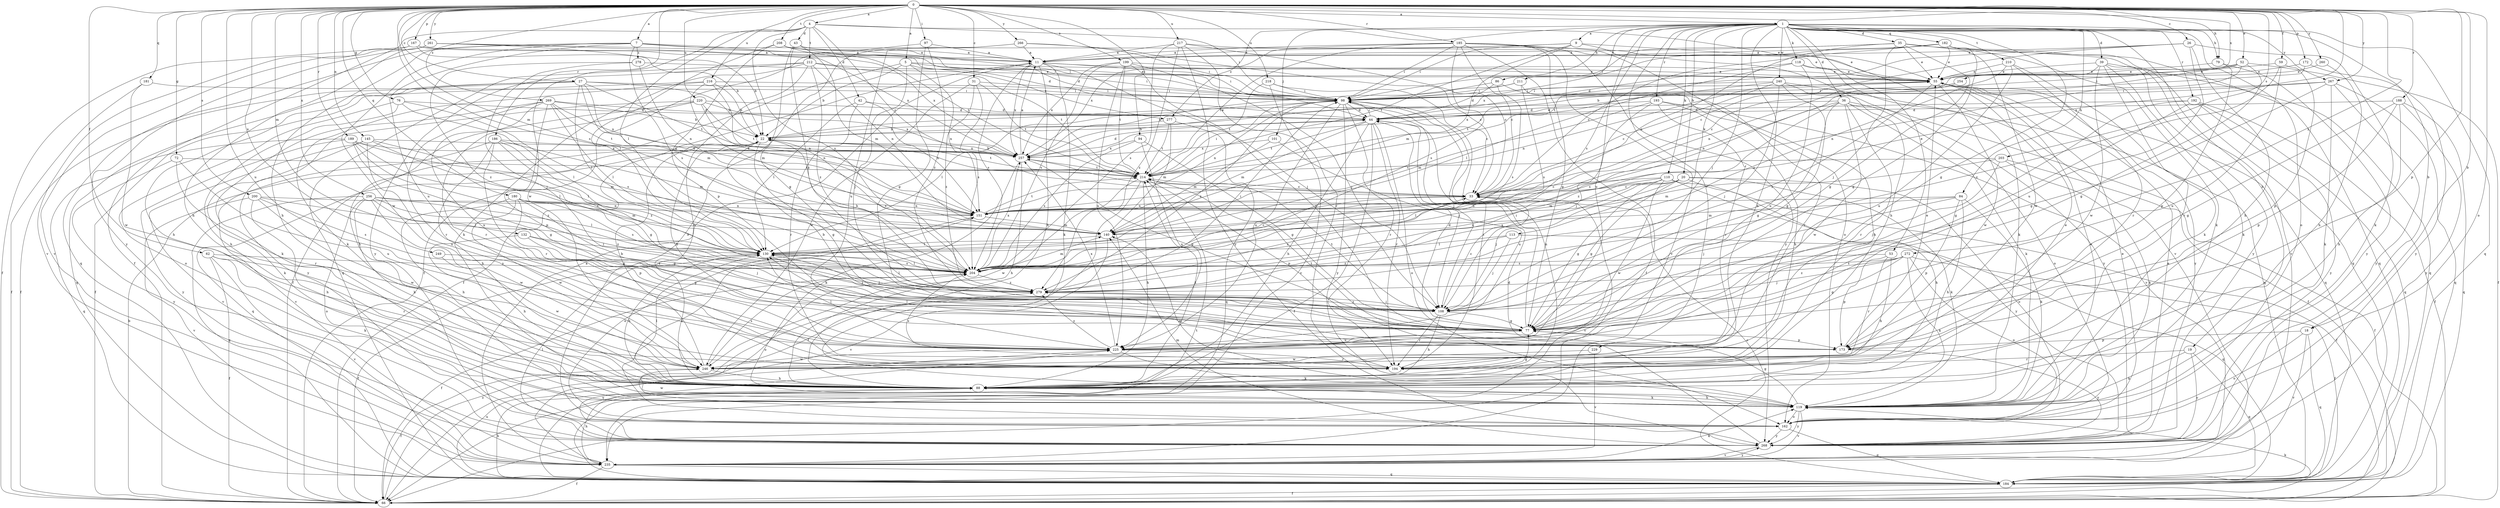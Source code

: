 strict digraph  {
0;
1;
4;
5;
7;
9;
11;
18;
19;
20;
22;
26;
27;
31;
33;
35;
36;
39;
42;
43;
44;
52;
53;
55;
59;
62;
66;
72;
76;
77;
79;
84;
86;
88;
94;
97;
98;
101;
108;
110;
113;
118;
119;
130;
132;
140;
145;
151;
162;
167;
172;
173;
180;
181;
182;
184;
185;
186;
188;
189;
192;
193;
194;
199;
200;
203;
204;
208;
210;
211;
212;
214;
216;
217;
218;
220;
225;
229;
235;
240;
246;
249;
254;
256;
257;
260;
261;
266;
267;
268;
269;
272;
277;
278;
279;
0 -> 1  [label=a];
0 -> 4  [label=a];
0 -> 5  [label=a];
0 -> 7  [label=a];
0 -> 18  [label=b];
0 -> 26  [label=c];
0 -> 27  [label=c];
0 -> 31  [label=c];
0 -> 52  [label=e];
0 -> 59  [label=f];
0 -> 62  [label=f];
0 -> 72  [label=g];
0 -> 76  [label=g];
0 -> 79  [label=h];
0 -> 94  [label=i];
0 -> 97  [label=i];
0 -> 132  [label=m];
0 -> 140  [label=m];
0 -> 145  [label=n];
0 -> 151  [label=n];
0 -> 162  [label=o];
0 -> 167  [label=p];
0 -> 172  [label=p];
0 -> 173  [label=p];
0 -> 180  [label=q];
0 -> 181  [label=q];
0 -> 185  [label=r];
0 -> 186  [label=r];
0 -> 188  [label=r];
0 -> 189  [label=r];
0 -> 199  [label=s];
0 -> 200  [label=s];
0 -> 203  [label=s];
0 -> 204  [label=s];
0 -> 208  [label=t];
0 -> 216  [label=u];
0 -> 217  [label=u];
0 -> 218  [label=u];
0 -> 220  [label=u];
0 -> 225  [label=u];
0 -> 249  [label=x];
0 -> 254  [label=x];
0 -> 256  [label=x];
0 -> 260  [label=y];
0 -> 261  [label=y];
0 -> 266  [label=y];
0 -> 267  [label=y];
0 -> 269  [label=z];
0 -> 272  [label=z];
1 -> 9  [label=a];
1 -> 18  [label=b];
1 -> 19  [label=b];
1 -> 20  [label=b];
1 -> 35  [label=d];
1 -> 36  [label=d];
1 -> 39  [label=d];
1 -> 53  [label=e];
1 -> 77  [label=g];
1 -> 79  [label=h];
1 -> 84  [label=h];
1 -> 86  [label=h];
1 -> 88  [label=h];
1 -> 101  [label=j];
1 -> 108  [label=j];
1 -> 110  [label=k];
1 -> 113  [label=k];
1 -> 118  [label=k];
1 -> 162  [label=o];
1 -> 182  [label=q];
1 -> 184  [label=q];
1 -> 192  [label=r];
1 -> 193  [label=r];
1 -> 204  [label=s];
1 -> 210  [label=t];
1 -> 211  [label=t];
1 -> 225  [label=u];
1 -> 229  [label=v];
1 -> 240  [label=w];
1 -> 267  [label=y];
1 -> 277  [label=z];
4 -> 33  [label=c];
4 -> 42  [label=d];
4 -> 43  [label=d];
4 -> 55  [label=e];
4 -> 66  [label=f];
4 -> 98  [label=i];
4 -> 130  [label=l];
4 -> 204  [label=s];
4 -> 212  [label=t];
4 -> 246  [label=w];
5 -> 22  [label=b];
5 -> 55  [label=e];
5 -> 66  [label=f];
5 -> 98  [label=i];
5 -> 108  [label=j];
5 -> 151  [label=n];
5 -> 277  [label=z];
7 -> 44  [label=d];
7 -> 55  [label=e];
7 -> 88  [label=h];
7 -> 98  [label=i];
7 -> 184  [label=q];
7 -> 204  [label=s];
7 -> 225  [label=u];
7 -> 246  [label=w];
7 -> 278  [label=z];
9 -> 11  [label=a];
9 -> 88  [label=h];
9 -> 98  [label=i];
9 -> 140  [label=m];
9 -> 214  [label=t];
9 -> 235  [label=v];
11 -> 55  [label=e];
11 -> 66  [label=f];
11 -> 88  [label=h];
11 -> 98  [label=i];
11 -> 108  [label=j];
11 -> 119  [label=k];
11 -> 204  [label=s];
11 -> 257  [label=x];
18 -> 162  [label=o];
18 -> 173  [label=p];
18 -> 184  [label=q];
18 -> 235  [label=v];
19 -> 119  [label=k];
19 -> 184  [label=q];
19 -> 194  [label=r];
19 -> 268  [label=y];
20 -> 33  [label=c];
20 -> 77  [label=g];
20 -> 88  [label=h];
20 -> 108  [label=j];
20 -> 119  [label=k];
20 -> 140  [label=m];
20 -> 162  [label=o];
20 -> 204  [label=s];
22 -> 55  [label=e];
22 -> 77  [label=g];
22 -> 184  [label=q];
22 -> 204  [label=s];
22 -> 214  [label=t];
22 -> 257  [label=x];
26 -> 11  [label=a];
26 -> 33  [label=c];
26 -> 88  [label=h];
26 -> 119  [label=k];
26 -> 214  [label=t];
26 -> 225  [label=u];
27 -> 22  [label=b];
27 -> 66  [label=f];
27 -> 88  [label=h];
27 -> 98  [label=i];
27 -> 130  [label=l];
27 -> 140  [label=m];
27 -> 151  [label=n];
27 -> 184  [label=q];
27 -> 214  [label=t];
31 -> 98  [label=i];
31 -> 204  [label=s];
31 -> 214  [label=t];
31 -> 246  [label=w];
31 -> 279  [label=z];
33 -> 151  [label=n];
33 -> 235  [label=v];
33 -> 257  [label=x];
35 -> 11  [label=a];
35 -> 55  [label=e];
35 -> 77  [label=g];
35 -> 98  [label=i];
35 -> 108  [label=j];
35 -> 151  [label=n];
35 -> 184  [label=q];
35 -> 235  [label=v];
35 -> 246  [label=w];
36 -> 44  [label=d];
36 -> 66  [label=f];
36 -> 77  [label=g];
36 -> 119  [label=k];
36 -> 162  [label=o];
36 -> 194  [label=r];
36 -> 204  [label=s];
36 -> 246  [label=w];
36 -> 279  [label=z];
39 -> 55  [label=e];
39 -> 119  [label=k];
39 -> 151  [label=n];
39 -> 184  [label=q];
39 -> 194  [label=r];
39 -> 246  [label=w];
39 -> 268  [label=y];
42 -> 44  [label=d];
42 -> 130  [label=l];
42 -> 151  [label=n];
42 -> 194  [label=r];
43 -> 11  [label=a];
43 -> 77  [label=g];
43 -> 140  [label=m];
43 -> 279  [label=z];
44 -> 22  [label=b];
44 -> 66  [label=f];
44 -> 88  [label=h];
44 -> 98  [label=i];
44 -> 108  [label=j];
44 -> 140  [label=m];
44 -> 162  [label=o];
44 -> 194  [label=r];
44 -> 214  [label=t];
52 -> 33  [label=c];
52 -> 55  [label=e];
52 -> 66  [label=f];
52 -> 77  [label=g];
52 -> 98  [label=i];
52 -> 151  [label=n];
53 -> 88  [label=h];
53 -> 173  [label=p];
53 -> 194  [label=r];
53 -> 204  [label=s];
55 -> 98  [label=i];
55 -> 151  [label=n];
55 -> 184  [label=q];
55 -> 246  [label=w];
55 -> 268  [label=y];
55 -> 279  [label=z];
59 -> 55  [label=e];
59 -> 173  [label=p];
59 -> 225  [label=u];
59 -> 279  [label=z];
62 -> 66  [label=f];
62 -> 119  [label=k];
62 -> 194  [label=r];
62 -> 204  [label=s];
62 -> 235  [label=v];
66 -> 22  [label=b];
66 -> 119  [label=k];
66 -> 279  [label=z];
72 -> 194  [label=r];
72 -> 214  [label=t];
72 -> 225  [label=u];
72 -> 268  [label=y];
76 -> 44  [label=d];
76 -> 88  [label=h];
76 -> 130  [label=l];
76 -> 162  [label=o];
76 -> 204  [label=s];
77 -> 22  [label=b];
77 -> 44  [label=d];
77 -> 98  [label=i];
77 -> 173  [label=p];
77 -> 225  [label=u];
79 -> 55  [label=e];
79 -> 173  [label=p];
79 -> 268  [label=y];
84 -> 88  [label=h];
84 -> 108  [label=j];
84 -> 119  [label=k];
84 -> 140  [label=m];
84 -> 151  [label=n];
84 -> 173  [label=p];
86 -> 44  [label=d];
86 -> 88  [label=h];
86 -> 98  [label=i];
86 -> 204  [label=s];
88 -> 77  [label=g];
88 -> 119  [label=k];
88 -> 130  [label=l];
88 -> 214  [label=t];
94 -> 77  [label=g];
94 -> 204  [label=s];
94 -> 225  [label=u];
94 -> 257  [label=x];
97 -> 11  [label=a];
97 -> 66  [label=f];
97 -> 77  [label=g];
97 -> 279  [label=z];
98 -> 44  [label=d];
98 -> 88  [label=h];
98 -> 108  [label=j];
98 -> 130  [label=l];
98 -> 151  [label=n];
98 -> 194  [label=r];
98 -> 225  [label=u];
98 -> 268  [label=y];
98 -> 279  [label=z];
101 -> 140  [label=m];
101 -> 225  [label=u];
101 -> 257  [label=x];
108 -> 33  [label=c];
108 -> 77  [label=g];
108 -> 88  [label=h];
108 -> 130  [label=l];
108 -> 194  [label=r];
108 -> 214  [label=t];
108 -> 279  [label=z];
110 -> 33  [label=c];
110 -> 66  [label=f];
110 -> 77  [label=g];
110 -> 130  [label=l];
110 -> 204  [label=s];
110 -> 246  [label=w];
110 -> 268  [label=y];
113 -> 108  [label=j];
113 -> 130  [label=l];
113 -> 184  [label=q];
113 -> 279  [label=z];
118 -> 44  [label=d];
118 -> 55  [label=e];
118 -> 119  [label=k];
118 -> 130  [label=l];
118 -> 225  [label=u];
119 -> 55  [label=e];
119 -> 77  [label=g];
119 -> 88  [label=h];
119 -> 140  [label=m];
119 -> 162  [label=o];
119 -> 235  [label=v];
119 -> 246  [label=w];
119 -> 268  [label=y];
130 -> 33  [label=c];
130 -> 66  [label=f];
130 -> 88  [label=h];
130 -> 108  [label=j];
130 -> 204  [label=s];
132 -> 77  [label=g];
132 -> 88  [label=h];
132 -> 108  [label=j];
132 -> 130  [label=l];
140 -> 130  [label=l];
140 -> 235  [label=v];
145 -> 119  [label=k];
145 -> 130  [label=l];
145 -> 204  [label=s];
145 -> 225  [label=u];
145 -> 235  [label=v];
145 -> 257  [label=x];
151 -> 140  [label=m];
151 -> 162  [label=o];
151 -> 214  [label=t];
162 -> 55  [label=e];
162 -> 151  [label=n];
162 -> 184  [label=q];
162 -> 268  [label=y];
167 -> 11  [label=a];
167 -> 22  [label=b];
167 -> 44  [label=d];
167 -> 66  [label=f];
167 -> 235  [label=v];
172 -> 22  [label=b];
172 -> 55  [label=e];
172 -> 268  [label=y];
173 -> 55  [label=e];
173 -> 130  [label=l];
173 -> 214  [label=t];
173 -> 268  [label=y];
180 -> 77  [label=g];
180 -> 88  [label=h];
180 -> 140  [label=m];
180 -> 151  [label=n];
180 -> 173  [label=p];
180 -> 204  [label=s];
180 -> 246  [label=w];
181 -> 66  [label=f];
181 -> 98  [label=i];
181 -> 246  [label=w];
182 -> 11  [label=a];
182 -> 33  [label=c];
182 -> 55  [label=e];
182 -> 77  [label=g];
182 -> 119  [label=k];
182 -> 184  [label=q];
182 -> 257  [label=x];
184 -> 33  [label=c];
184 -> 66  [label=f];
184 -> 88  [label=h];
184 -> 214  [label=t];
184 -> 225  [label=u];
185 -> 11  [label=a];
185 -> 33  [label=c];
185 -> 66  [label=f];
185 -> 77  [label=g];
185 -> 98  [label=i];
185 -> 162  [label=o];
185 -> 204  [label=s];
185 -> 214  [label=t];
185 -> 235  [label=v];
185 -> 257  [label=x];
185 -> 268  [label=y];
186 -> 77  [label=g];
186 -> 88  [label=h];
186 -> 140  [label=m];
186 -> 194  [label=r];
186 -> 235  [label=v];
186 -> 257  [label=x];
186 -> 279  [label=z];
188 -> 44  [label=d];
188 -> 77  [label=g];
188 -> 88  [label=h];
188 -> 173  [label=p];
188 -> 184  [label=q];
188 -> 268  [label=y];
189 -> 77  [label=g];
189 -> 130  [label=l];
189 -> 140  [label=m];
189 -> 184  [label=q];
189 -> 257  [label=x];
189 -> 268  [label=y];
189 -> 279  [label=z];
192 -> 44  [label=d];
192 -> 66  [label=f];
192 -> 77  [label=g];
192 -> 184  [label=q];
192 -> 225  [label=u];
192 -> 268  [label=y];
193 -> 44  [label=d];
193 -> 88  [label=h];
193 -> 108  [label=j];
193 -> 140  [label=m];
193 -> 194  [label=r];
193 -> 235  [label=v];
194 -> 55  [label=e];
194 -> 98  [label=i];
194 -> 204  [label=s];
199 -> 55  [label=e];
199 -> 108  [label=j];
199 -> 173  [label=p];
199 -> 204  [label=s];
199 -> 214  [label=t];
199 -> 225  [label=u];
199 -> 257  [label=x];
200 -> 88  [label=h];
200 -> 130  [label=l];
200 -> 151  [label=n];
200 -> 204  [label=s];
200 -> 235  [label=v];
200 -> 246  [label=w];
203 -> 66  [label=f];
203 -> 108  [label=j];
203 -> 119  [label=k];
203 -> 140  [label=m];
203 -> 214  [label=t];
204 -> 22  [label=b];
204 -> 66  [label=f];
204 -> 130  [label=l];
204 -> 140  [label=m];
204 -> 162  [label=o];
204 -> 257  [label=x];
204 -> 279  [label=z];
208 -> 11  [label=a];
208 -> 98  [label=i];
208 -> 130  [label=l];
208 -> 173  [label=p];
208 -> 214  [label=t];
208 -> 257  [label=x];
210 -> 55  [label=e];
210 -> 119  [label=k];
210 -> 194  [label=r];
210 -> 204  [label=s];
210 -> 225  [label=u];
211 -> 98  [label=i];
211 -> 194  [label=r];
211 -> 204  [label=s];
211 -> 257  [label=x];
212 -> 55  [label=e];
212 -> 88  [label=h];
212 -> 119  [label=k];
212 -> 151  [label=n];
212 -> 184  [label=q];
212 -> 214  [label=t];
212 -> 268  [label=y];
212 -> 279  [label=z];
214 -> 33  [label=c];
214 -> 66  [label=f];
214 -> 88  [label=h];
214 -> 98  [label=i];
214 -> 173  [label=p];
214 -> 246  [label=w];
216 -> 22  [label=b];
216 -> 66  [label=f];
216 -> 98  [label=i];
216 -> 119  [label=k];
216 -> 140  [label=m];
216 -> 151  [label=n];
217 -> 11  [label=a];
217 -> 33  [label=c];
217 -> 55  [label=e];
217 -> 194  [label=r];
217 -> 204  [label=s];
217 -> 268  [label=y];
217 -> 279  [label=z];
218 -> 33  [label=c];
218 -> 98  [label=i];
218 -> 214  [label=t];
218 -> 235  [label=v];
220 -> 44  [label=d];
220 -> 88  [label=h];
220 -> 151  [label=n];
220 -> 194  [label=r];
220 -> 214  [label=t];
220 -> 257  [label=x];
220 -> 268  [label=y];
225 -> 22  [label=b];
225 -> 119  [label=k];
225 -> 130  [label=l];
225 -> 194  [label=r];
225 -> 246  [label=w];
225 -> 257  [label=x];
225 -> 279  [label=z];
229 -> 235  [label=v];
229 -> 246  [label=w];
235 -> 11  [label=a];
235 -> 66  [label=f];
235 -> 88  [label=h];
235 -> 119  [label=k];
235 -> 184  [label=q];
235 -> 268  [label=y];
240 -> 33  [label=c];
240 -> 77  [label=g];
240 -> 98  [label=i];
240 -> 108  [label=j];
240 -> 184  [label=q];
240 -> 214  [label=t];
240 -> 268  [label=y];
246 -> 22  [label=b];
246 -> 66  [label=f];
246 -> 88  [label=h];
246 -> 204  [label=s];
249 -> 204  [label=s];
249 -> 246  [label=w];
254 -> 98  [label=i];
254 -> 151  [label=n];
256 -> 77  [label=g];
256 -> 88  [label=h];
256 -> 130  [label=l];
256 -> 151  [label=n];
256 -> 162  [label=o];
256 -> 184  [label=q];
256 -> 246  [label=w];
256 -> 279  [label=z];
257 -> 11  [label=a];
257 -> 22  [label=b];
257 -> 44  [label=d];
257 -> 77  [label=g];
257 -> 88  [label=h];
257 -> 119  [label=k];
257 -> 214  [label=t];
260 -> 55  [label=e];
260 -> 88  [label=h];
261 -> 11  [label=a];
261 -> 22  [label=b];
261 -> 88  [label=h];
261 -> 235  [label=v];
261 -> 257  [label=x];
261 -> 268  [label=y];
266 -> 11  [label=a];
266 -> 33  [label=c];
266 -> 98  [label=i];
266 -> 162  [label=o];
266 -> 225  [label=u];
267 -> 77  [label=g];
267 -> 98  [label=i];
267 -> 119  [label=k];
267 -> 184  [label=q];
267 -> 257  [label=x];
267 -> 268  [label=y];
268 -> 44  [label=d];
268 -> 55  [label=e];
268 -> 130  [label=l];
268 -> 140  [label=m];
268 -> 225  [label=u];
268 -> 235  [label=v];
269 -> 22  [label=b];
269 -> 44  [label=d];
269 -> 119  [label=k];
269 -> 130  [label=l];
269 -> 173  [label=p];
269 -> 194  [label=r];
269 -> 214  [label=t];
269 -> 225  [label=u];
269 -> 257  [label=x];
272 -> 66  [label=f];
272 -> 77  [label=g];
272 -> 108  [label=j];
272 -> 119  [label=k];
272 -> 162  [label=o];
272 -> 204  [label=s];
272 -> 279  [label=z];
277 -> 22  [label=b];
277 -> 140  [label=m];
277 -> 184  [label=q];
277 -> 214  [label=t];
278 -> 55  [label=e];
278 -> 108  [label=j];
278 -> 151  [label=n];
278 -> 279  [label=z];
279 -> 33  [label=c];
279 -> 98  [label=i];
279 -> 108  [label=j];
279 -> 130  [label=l];
}
